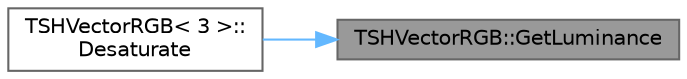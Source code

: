 digraph "TSHVectorRGB::GetLuminance"
{
 // INTERACTIVE_SVG=YES
 // LATEX_PDF_SIZE
  bgcolor="transparent";
  edge [fontname=Helvetica,fontsize=10,labelfontname=Helvetica,labelfontsize=10];
  node [fontname=Helvetica,fontsize=10,shape=box,height=0.2,width=0.4];
  rankdir="RL";
  Node1 [id="Node000001",label="TSHVectorRGB::GetLuminance",height=0.2,width=0.4,color="gray40", fillcolor="grey60", style="filled", fontcolor="black",tooltip="Calculates greyscale spherical harmonic coefficients."];
  Node1 -> Node2 [id="edge1_Node000001_Node000002",dir="back",color="steelblue1",style="solid",tooltip=" "];
  Node2 [id="Node000002",label="TSHVectorRGB\< 3 \>::\lDesaturate",height=0.2,width=0.4,color="grey40", fillcolor="white", style="filled",URL="$d8/d34/classTSHVectorRGB.html#a0d4a4475d7d4d0bbbae4ae29082e526c",tooltip=" "];
}
